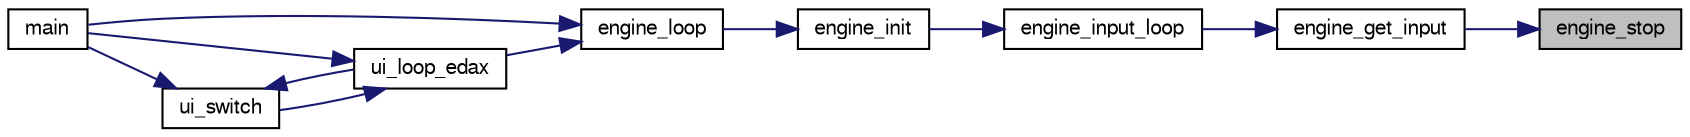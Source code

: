 digraph "engine_stop"
{
 // LATEX_PDF_SIZE
  bgcolor="transparent";
  edge [fontname="FreeSans",fontsize="10",labelfontname="FreeSans",labelfontsize="10"];
  node [fontname="FreeSans",fontsize="10",shape=record];
  rankdir="RL";
  Node1 [label="engine_stop",height=0.2,width=0.4,color="black", fillcolor="grey75", style="filled", fontcolor="black",tooltip="Stop searching."];
  Node1 -> Node2 [dir="back",color="midnightblue",fontsize="10",style="solid",fontname="FreeSans"];
  Node2 [label="engine_get_input",height=0.2,width=0.4,color="black",URL="$cassio_8c.html#aab15f6387b615a919bfb679368d97cba",tooltip="Read an input line."];
  Node2 -> Node3 [dir="back",color="midnightblue",fontsize="10",style="solid",fontname="FreeSans"];
  Node3 [label="engine_input_loop",height=0.2,width=0.4,color="black",URL="$cassio_8c.html#a3a3dca65e82e7e3e8d6c0de91b8bc4b7",tooltip="Read event loop."];
  Node3 -> Node4 [dir="back",color="midnightblue",fontsize="10",style="solid",fontname="FreeSans"];
  Node4 [label="engine_init",height=0.2,width=0.4,color="black",URL="$cassio_8c.html#ab072fb80ef54455dae0b96a71d5ee845",tooltip="Create a new Othello engine."];
  Node4 -> Node5 [dir="back",color="midnightblue",fontsize="10",style="solid",fontname="FreeSans"];
  Node5 [label="engine_loop",height=0.2,width=0.4,color="black",URL="$cassio_8c.html#a3c5b977358cdb105de103ac2c2829f01",tooltip="Loop event."];
  Node5 -> Node6 [dir="back",color="midnightblue",fontsize="10",style="solid",fontname="FreeSans"];
  Node6 [label="main",height=0.2,width=0.4,color="black",URL="$main_8c.html#a3c04138a5bfe5d72780bb7e82a18e627",tooltip="edax main function."];
  Node5 -> Node7 [dir="back",color="midnightblue",fontsize="10",style="solid",fontname="FreeSans"];
  Node7 [label="ui_loop_edax",height=0.2,width=0.4,color="black",URL="$edax_8c.html#a2354b96c7688bae32bedb6203d672f50",tooltip="Loop event."];
  Node7 -> Node6 [dir="back",color="midnightblue",fontsize="10",style="solid",fontname="FreeSans"];
  Node7 -> Node8 [dir="back",color="midnightblue",fontsize="10",style="solid",fontname="FreeSans"];
  Node8 [label="ui_switch",height=0.2,width=0.4,color="black",URL="$ui_8c.html#a4234d6b0fd690186ef0ec2fc2eba2d4d",tooltip="Switch between different User Interface."];
  Node8 -> Node6 [dir="back",color="midnightblue",fontsize="10",style="solid",fontname="FreeSans"];
  Node8 -> Node7 [dir="back",color="midnightblue",fontsize="10",style="solid",fontname="FreeSans"];
}
